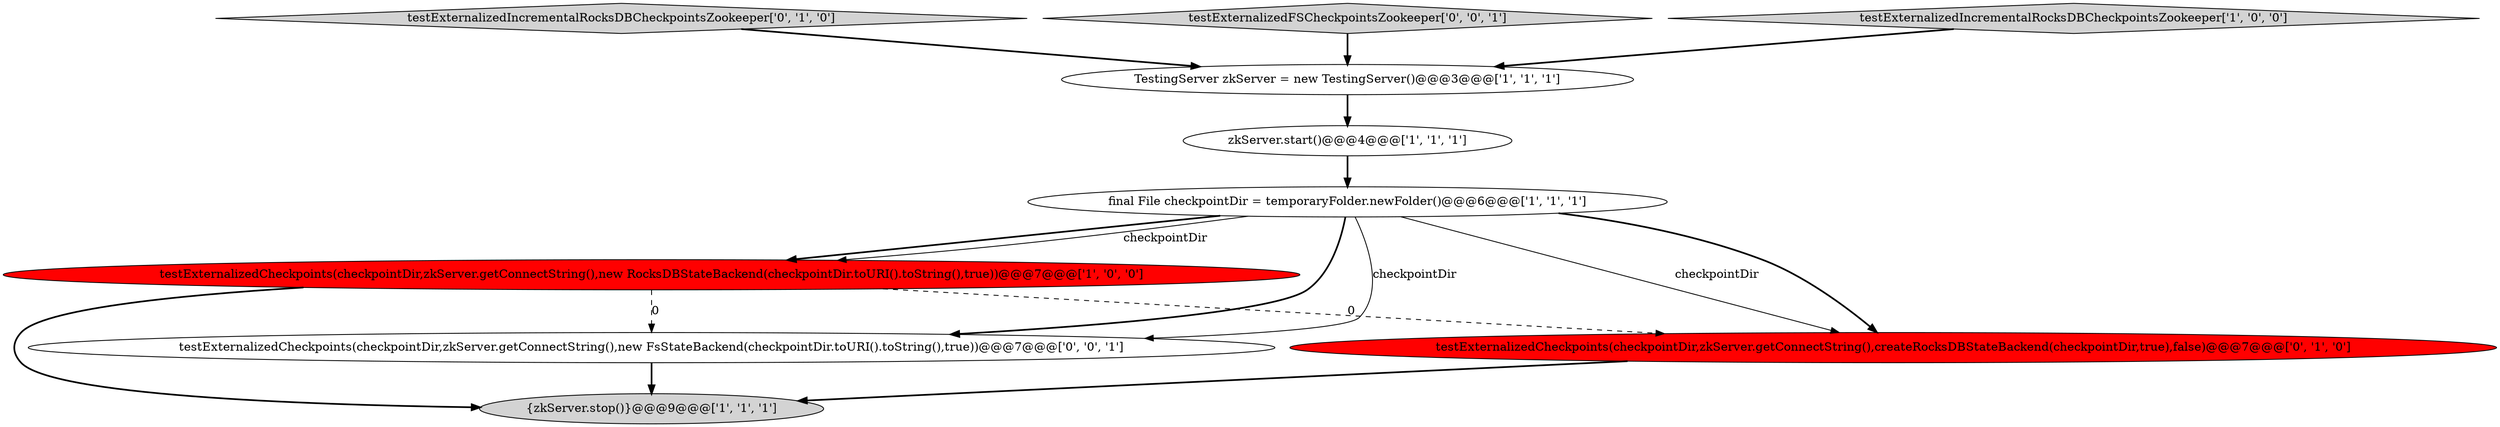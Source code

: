 digraph {
8 [style = filled, label = "testExternalizedCheckpoints(checkpointDir,zkServer.getConnectString(),new FsStateBackend(checkpointDir.toURI().toString(),true))@@@7@@@['0', '0', '1']", fillcolor = white, shape = ellipse image = "AAA0AAABBB3BBB"];
7 [style = filled, label = "testExternalizedCheckpoints(checkpointDir,zkServer.getConnectString(),createRocksDBStateBackend(checkpointDir,true),false)@@@7@@@['0', '1', '0']", fillcolor = red, shape = ellipse image = "AAA1AAABBB2BBB"];
6 [style = filled, label = "testExternalizedIncrementalRocksDBCheckpointsZookeeper['0', '1', '0']", fillcolor = lightgray, shape = diamond image = "AAA0AAABBB2BBB"];
5 [style = filled, label = "testExternalizedCheckpoints(checkpointDir,zkServer.getConnectString(),new RocksDBStateBackend(checkpointDir.toURI().toString(),true))@@@7@@@['1', '0', '0']", fillcolor = red, shape = ellipse image = "AAA1AAABBB1BBB"];
0 [style = filled, label = "TestingServer zkServer = new TestingServer()@@@3@@@['1', '1', '1']", fillcolor = white, shape = ellipse image = "AAA0AAABBB1BBB"];
9 [style = filled, label = "testExternalizedFSCheckpointsZookeeper['0', '0', '1']", fillcolor = lightgray, shape = diamond image = "AAA0AAABBB3BBB"];
2 [style = filled, label = "testExternalizedIncrementalRocksDBCheckpointsZookeeper['1', '0', '0']", fillcolor = lightgray, shape = diamond image = "AAA0AAABBB1BBB"];
3 [style = filled, label = "{zkServer.stop()}@@@9@@@['1', '1', '1']", fillcolor = lightgray, shape = ellipse image = "AAA0AAABBB1BBB"];
4 [style = filled, label = "final File checkpointDir = temporaryFolder.newFolder()@@@6@@@['1', '1', '1']", fillcolor = white, shape = ellipse image = "AAA0AAABBB1BBB"];
1 [style = filled, label = "zkServer.start()@@@4@@@['1', '1', '1']", fillcolor = white, shape = ellipse image = "AAA0AAABBB1BBB"];
5->3 [style = bold, label=""];
5->8 [style = dashed, label="0"];
4->8 [style = bold, label=""];
1->4 [style = bold, label=""];
7->3 [style = bold, label=""];
2->0 [style = bold, label=""];
6->0 [style = bold, label=""];
4->8 [style = solid, label="checkpointDir"];
4->7 [style = solid, label="checkpointDir"];
9->0 [style = bold, label=""];
5->7 [style = dashed, label="0"];
4->5 [style = bold, label=""];
0->1 [style = bold, label=""];
4->7 [style = bold, label=""];
4->5 [style = solid, label="checkpointDir"];
8->3 [style = bold, label=""];
}
